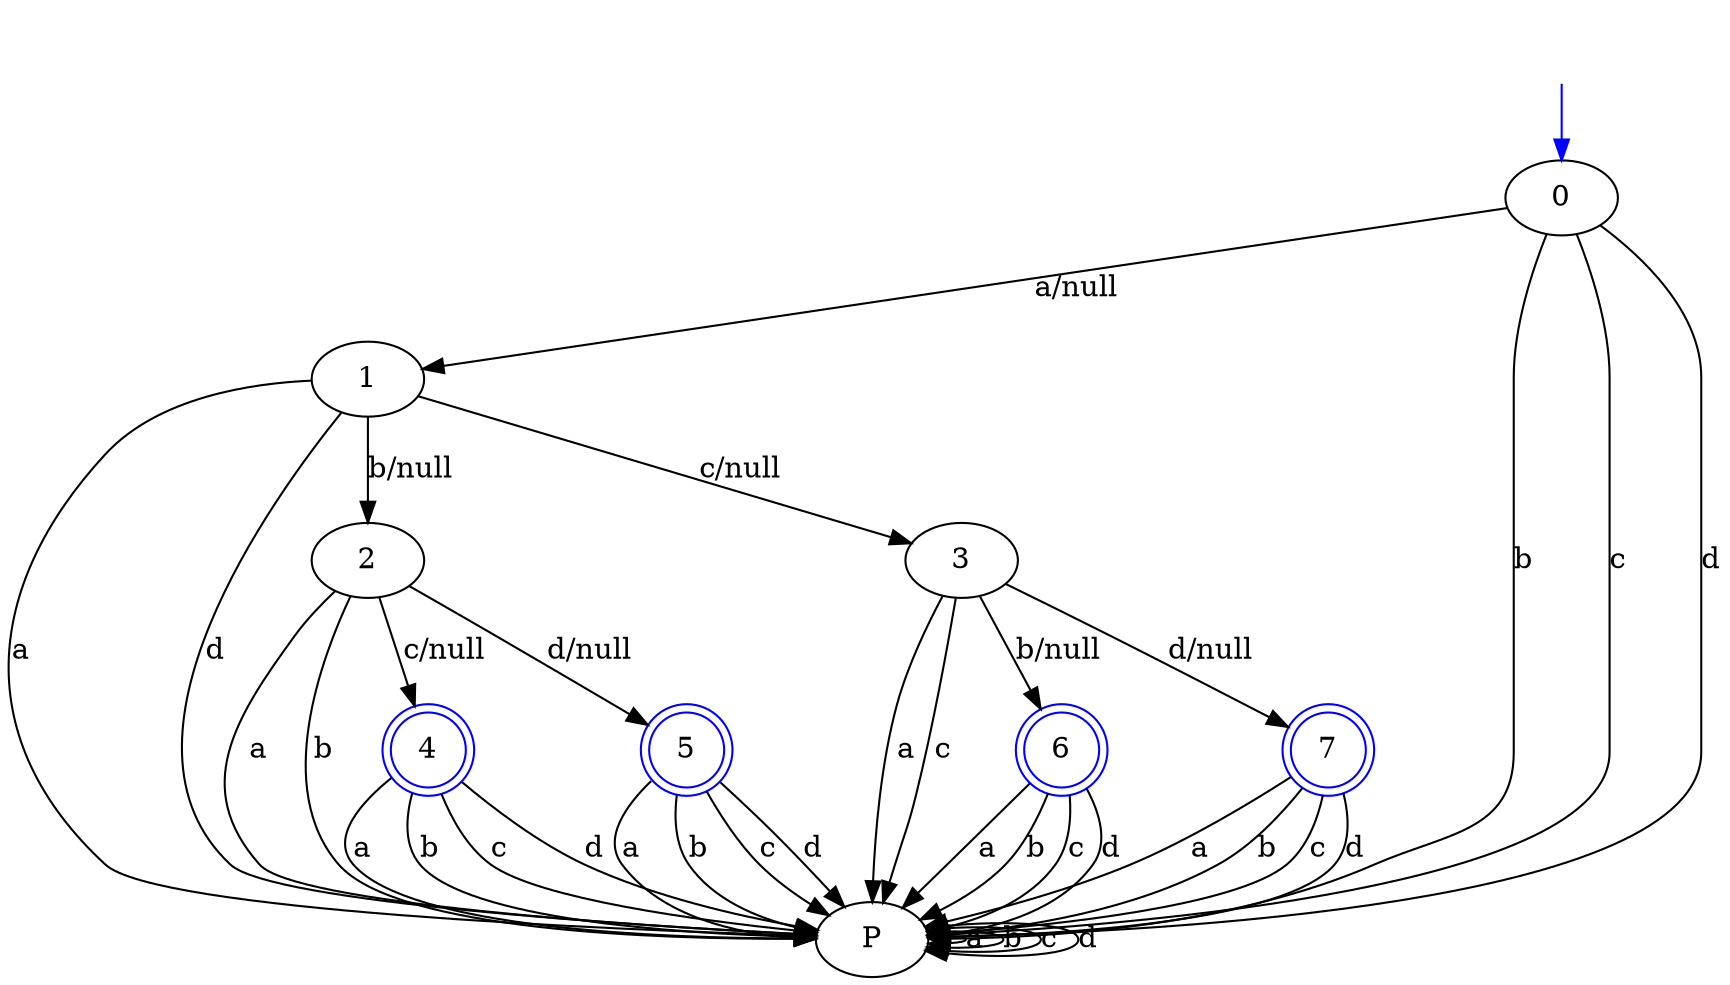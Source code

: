 digraph Automate {
begin[style=invisible];
"begin"-> 0[shape=polygone,color=blue];
0->1[label = "a/null"]
0->P[label = "b"]
0->P[label = "c"]
0->P[label = "d"]
1->P[label = "a"]
1->2[label = "b/null"]
1->3[label = "c/null"]
1->P[label = "d"]
2->P[label = "a"]
2->P[label = "b"]
2->4[label = "c/null"]
2->5[label = "d/null"]
3->P[label = "a"]
3->6[label = "b/null"]
3->P[label = "c"]
3->7[label = "d/null"]
4->P[label = "a"]
4->P[label = "b"]
4->P[label = "c"]
4->P[label = "d"]
5->P[label = "a"]
5->P[label = "b"]
5->P[label = "c"]
5->P[label = "d"]
6->P[label = "a"]
6->P[label = "b"]
6->P[label = "c"]
6->P[label = "d"]
7->P[label = "a"]
7->P[label = "b"]
7->P[label = "c"]
7->P[label = "d"]
P->P[label = "a"]
P->P[label = "b"]
P->P[label = "c"]
P->P[label = "d"]
4[shape=circle,color=blue,peripheries=2]; 
5[shape=circle,color=blue,peripheries=2]; 
6[shape=circle,color=blue,peripheries=2]; 
7[shape=circle,color=blue,peripheries=2]; 
}